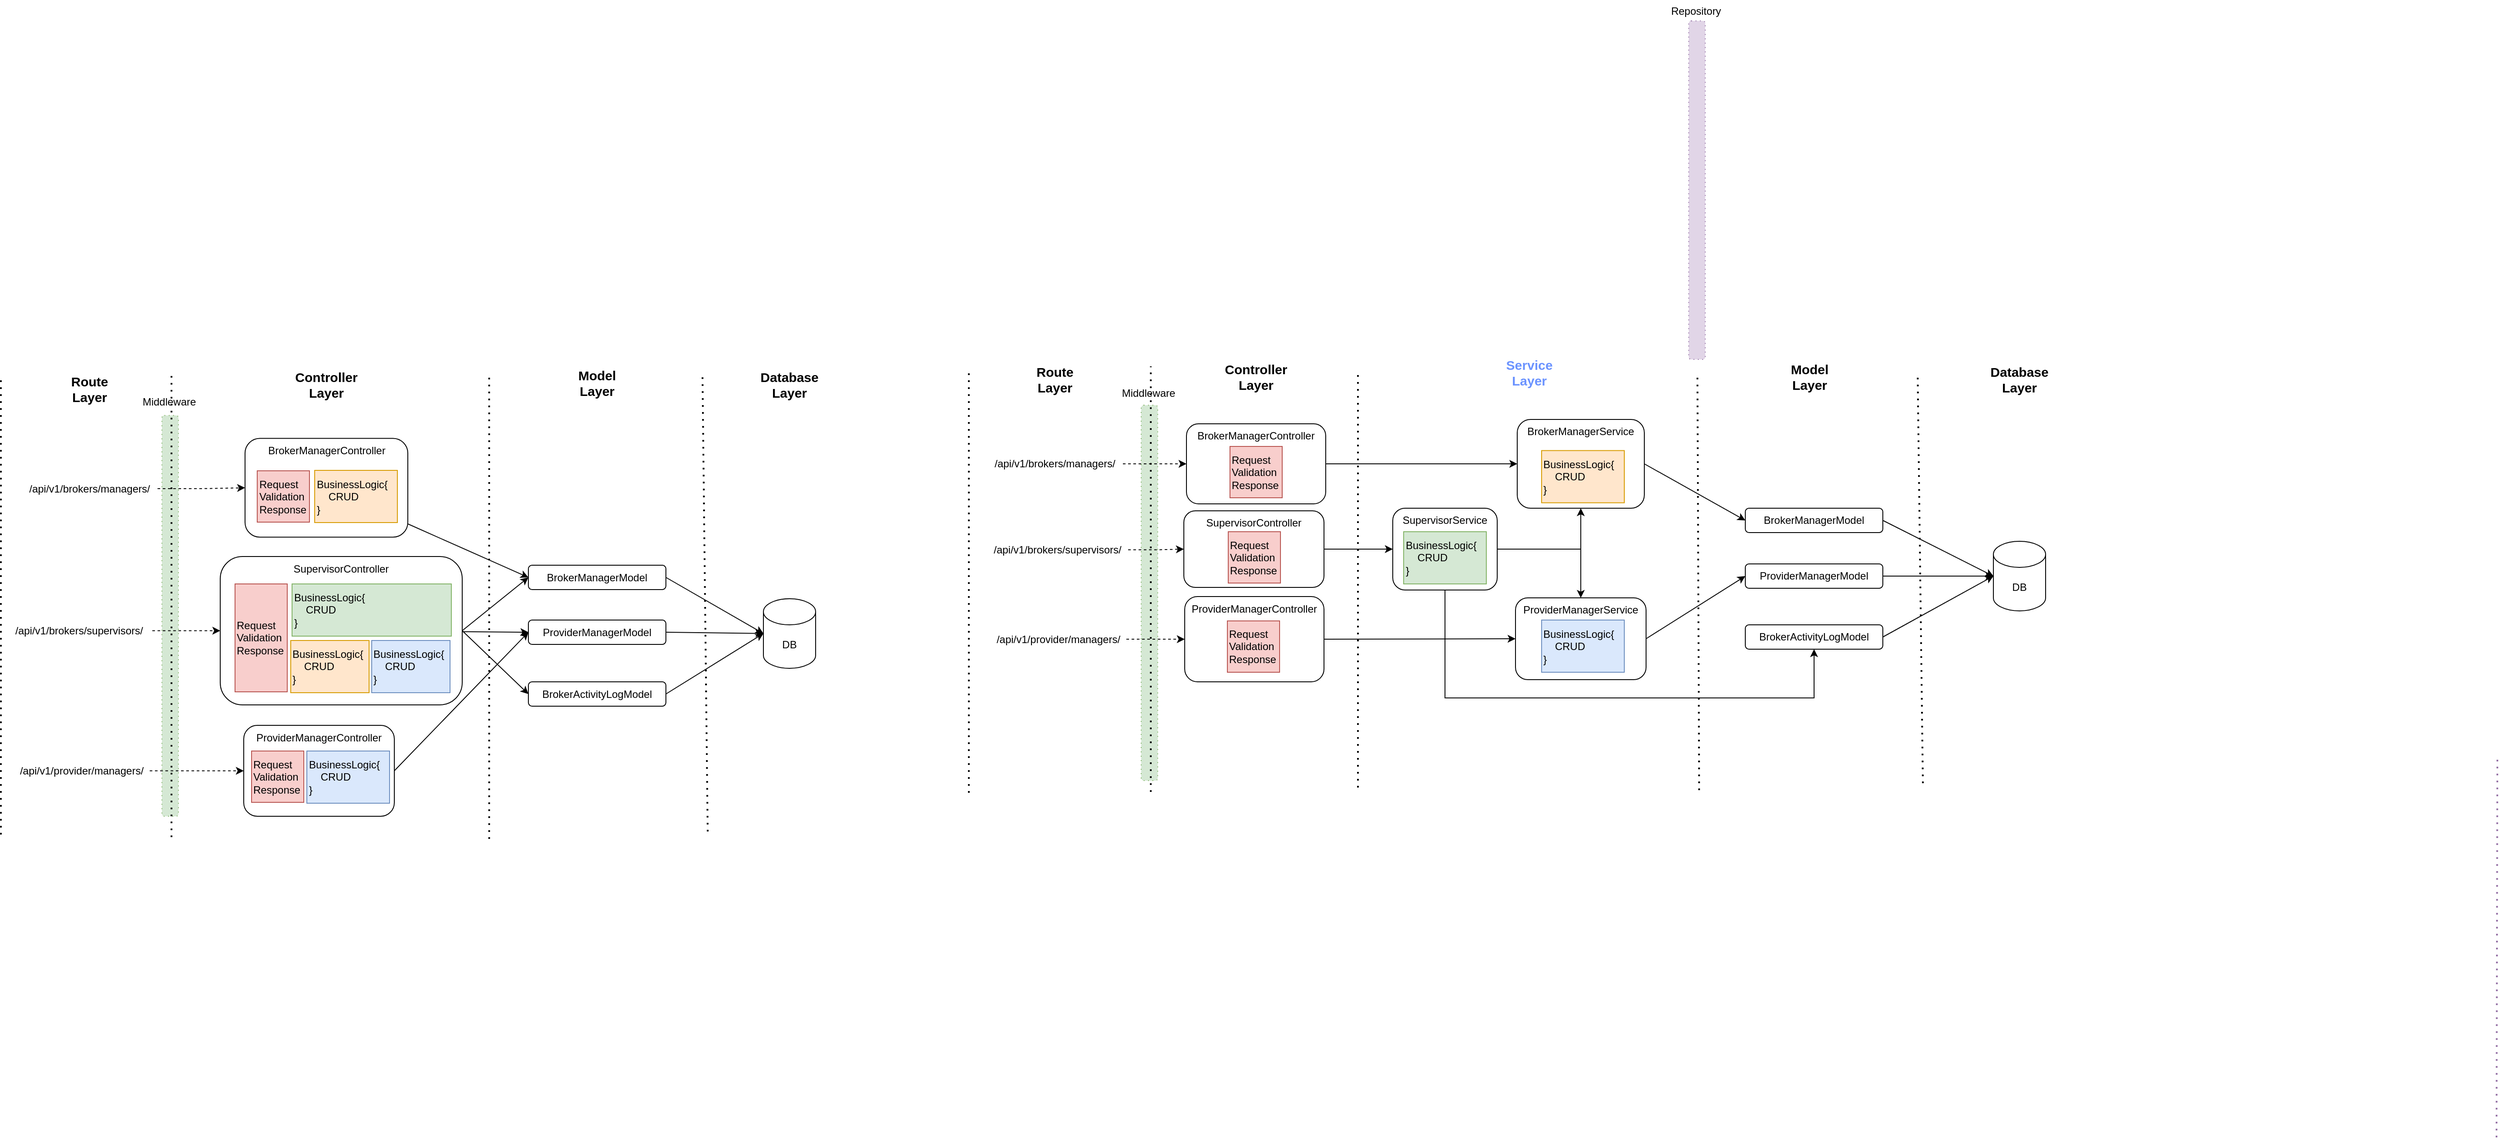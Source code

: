 <mxfile version="26.0.11">
  <diagram name="페이지-1" id="Y2dLASEYGfxgdQD2mr--">
    <mxGraphModel dx="3034" dy="2195" grid="0" gridSize="10" guides="1" tooltips="1" connect="1" arrows="1" fold="1" page="1" pageScale="1" pageWidth="1600" pageHeight="1400" background="none" math="0" shadow="0">
      <root>
        <mxCell id="0" />
        <mxCell id="1" parent="0" />
        <mxCell id="NHUCo9_RereNcycSFT4u-72" value="" style="group" vertex="1" connectable="0" parent="1">
          <mxGeometry x="253" y="111" width="77" height="458" as="geometry" />
        </mxCell>
        <mxCell id="NHUCo9_RereNcycSFT4u-73" value="" style="rounded=1;whiteSpace=wrap;html=1;fillColor=#d5e8d4;strokeColor=#82b366;labelBackgroundColor=none;dashed=1;dashPattern=1 4;" vertex="1" parent="NHUCo9_RereNcycSFT4u-72">
          <mxGeometry x="30" y="26.615" width="19" height="431.385" as="geometry" />
        </mxCell>
        <mxCell id="NHUCo9_RereNcycSFT4u-74" value="Middleware" style="text;html=1;align=center;verticalAlign=middle;resizable=0;points=[];autosize=1;strokeColor=none;fillColor=none;" vertex="1" parent="NHUCo9_RereNcycSFT4u-72">
          <mxGeometry x="-2" width="79" height="26" as="geometry" />
        </mxCell>
        <mxCell id="NHUCo9_RereNcycSFT4u-7" value="DB" style="shape=cylinder3;whiteSpace=wrap;html=1;boundedLbl=1;backgroundOutline=1;size=15;" vertex="1" parent="1">
          <mxGeometry x="1262" y="294" width="60" height="80" as="geometry" />
        </mxCell>
        <mxCell id="NHUCo9_RereNcycSFT4u-34" style="rounded=0;orthogonalLoop=1;jettySize=auto;html=1;edgeStyle=orthogonalEdgeStyle;entryX=0.5;entryY=1;entryDx=0;entryDy=0;" edge="1" parent="1" source="NHUCo9_RereNcycSFT4u-8" target="NHUCo9_RereNcycSFT4u-32">
          <mxGeometry relative="1" as="geometry" />
        </mxCell>
        <mxCell id="NHUCo9_RereNcycSFT4u-35" style="rounded=0;orthogonalLoop=1;jettySize=auto;html=1;edgeStyle=orthogonalEdgeStyle;entryX=0.5;entryY=0;entryDx=0;entryDy=0;" edge="1" parent="1" source="NHUCo9_RereNcycSFT4u-8" target="NHUCo9_RereNcycSFT4u-33">
          <mxGeometry relative="1" as="geometry" />
        </mxCell>
        <mxCell id="NHUCo9_RereNcycSFT4u-40" style="edgeStyle=orthogonalEdgeStyle;rounded=0;orthogonalLoop=1;jettySize=auto;html=1;entryX=0.5;entryY=1;entryDx=0;entryDy=0;" edge="1" parent="1" source="NHUCo9_RereNcycSFT4u-8" target="NHUCo9_RereNcycSFT4u-24">
          <mxGeometry relative="1" as="geometry">
            <Array as="points">
              <mxPoint x="632" y="474" />
              <mxPoint x="1056" y="474" />
            </Array>
          </mxGeometry>
        </mxCell>
        <mxCell id="NHUCo9_RereNcycSFT4u-8" value="SupervisorService" style="rounded=1;whiteSpace=wrap;html=1;verticalAlign=top;" vertex="1" parent="1">
          <mxGeometry x="572" y="256" width="120" height="94" as="geometry" />
        </mxCell>
        <mxCell id="NHUCo9_RereNcycSFT4u-11" value="" style="endArrow=none;dashed=1;html=1;dashPattern=1 3;strokeWidth=2;rounded=0;" edge="1" parent="1">
          <mxGeometry width="50" height="50" relative="1" as="geometry">
            <mxPoint x="85" y="583" as="sourcePoint" />
            <mxPoint x="85" y="98" as="targetPoint" />
          </mxGeometry>
        </mxCell>
        <mxCell id="NHUCo9_RereNcycSFT4u-14" value="" style="endArrow=none;dashed=1;html=1;dashPattern=1 3;strokeWidth=2;rounded=0;" edge="1" parent="1">
          <mxGeometry width="50" height="50" relative="1" as="geometry">
            <mxPoint x="532" y="577" as="sourcePoint" />
            <mxPoint x="532" y="97" as="targetPoint" />
          </mxGeometry>
        </mxCell>
        <mxCell id="NHUCo9_RereNcycSFT4u-17" value="" style="endArrow=none;dashed=1;html=1;dashPattern=1 3;strokeWidth=2;rounded=0;fillColor=#e1d5e7;strokeColor=#9673a6;" edge="1" parent="1">
          <mxGeometry width="50" height="50" relative="1" as="geometry">
            <mxPoint x="1840" y="979" as="sourcePoint" />
            <mxPoint x="1841" y="539" as="targetPoint" />
          </mxGeometry>
        </mxCell>
        <mxCell id="NHUCo9_RereNcycSFT4u-43" style="rounded=0;orthogonalLoop=1;jettySize=auto;html=1;entryX=0;entryY=0.5;entryDx=0;entryDy=0;entryPerimeter=0;exitX=1;exitY=0.5;exitDx=0;exitDy=0;" edge="1" parent="1" source="NHUCo9_RereNcycSFT4u-22" target="NHUCo9_RereNcycSFT4u-7">
          <mxGeometry relative="1" as="geometry" />
        </mxCell>
        <mxCell id="NHUCo9_RereNcycSFT4u-22" value="BrokerManagerModel" style="rounded=1;whiteSpace=wrap;html=1;" vertex="1" parent="1">
          <mxGeometry x="977" y="256" width="158" height="28" as="geometry" />
        </mxCell>
        <mxCell id="NHUCo9_RereNcycSFT4u-23" value="ProviderManagerModel" style="rounded=1;whiteSpace=wrap;html=1;" vertex="1" parent="1">
          <mxGeometry x="977" y="320" width="158" height="28" as="geometry" />
        </mxCell>
        <mxCell id="NHUCo9_RereNcycSFT4u-24" value="BrokerActivityLogModel" style="rounded=1;whiteSpace=wrap;html=1;" vertex="1" parent="1">
          <mxGeometry x="977" y="390" width="158" height="28" as="geometry" />
        </mxCell>
        <mxCell id="NHUCo9_RereNcycSFT4u-27" value="" style="endArrow=none;dashed=1;html=1;dashPattern=1 3;strokeWidth=2;rounded=0;" edge="1" parent="1">
          <mxGeometry width="50" height="50" relative="1" as="geometry">
            <mxPoint x="1181" y="572" as="sourcePoint" />
            <mxPoint x="1175" y="101" as="targetPoint" />
          </mxGeometry>
        </mxCell>
        <mxCell id="NHUCo9_RereNcycSFT4u-28" style="edgeStyle=orthogonalEdgeStyle;rounded=0;orthogonalLoop=1;jettySize=auto;html=1;exitX=0.5;exitY=1;exitDx=0;exitDy=0;" edge="1" parent="1">
          <mxGeometry relative="1" as="geometry">
            <mxPoint x="1048" y="161" as="sourcePoint" />
            <mxPoint x="1048" y="161" as="targetPoint" />
          </mxGeometry>
        </mxCell>
        <mxCell id="NHUCo9_RereNcycSFT4u-36" style="rounded=0;orthogonalLoop=1;jettySize=auto;html=1;entryX=0;entryY=0.5;entryDx=0;entryDy=0;exitX=1;exitY=0.5;exitDx=0;exitDy=0;" edge="1" parent="1" source="NHUCo9_RereNcycSFT4u-32" target="NHUCo9_RereNcycSFT4u-22">
          <mxGeometry relative="1" as="geometry" />
        </mxCell>
        <mxCell id="NHUCo9_RereNcycSFT4u-32" value="BrokerManagerService&lt;span style=&quot;color: rgba(0, 0, 0, 0); font-family: monospace; font-size: 0px; text-align: start; text-wrap-mode: nowrap;&quot;&gt;%3CmxGraphModel%3E%3Croot%3E%3CmxCell%20id%3D%220%22%2F%3E%3CmxCell%20id%3D%221%22%20parent%3D%220%22%2F%3E%3CmxCell%20id%3D%222%22%20value%3D%22SupervisorService%22%20style%3D%22rounded%3D1%3BwhiteSpace%3Dwrap%3Bhtml%3D1%3B%22%20vertex%3D%221%22%20parent%3D%221%22%3E%3CmxGeometry%20x%3D%22569%22%20y%3D%22289%22%20width%3D%22120%22%20height%3D%2260%22%20as%3D%22geometry%22%2F%3E%3C%2FmxCell%3E%3C%2Froot%3E%3C%2FmxGraphModel%3E&lt;/span&gt;" style="rounded=1;whiteSpace=wrap;html=1;verticalAlign=top;" vertex="1" parent="1">
          <mxGeometry x="715" y="154" width="146" height="102" as="geometry" />
        </mxCell>
        <mxCell id="NHUCo9_RereNcycSFT4u-37" style="rounded=0;orthogonalLoop=1;jettySize=auto;html=1;entryX=0;entryY=0.5;entryDx=0;entryDy=0;exitX=1;exitY=0.5;exitDx=0;exitDy=0;" edge="1" parent="1" source="NHUCo9_RereNcycSFT4u-33" target="NHUCo9_RereNcycSFT4u-23">
          <mxGeometry relative="1" as="geometry" />
        </mxCell>
        <mxCell id="NHUCo9_RereNcycSFT4u-33" value="ProviderManagerService" style="rounded=1;whiteSpace=wrap;html=1;verticalAlign=top;" vertex="1" parent="1">
          <mxGeometry x="713" y="359" width="150" height="94" as="geometry" />
        </mxCell>
        <mxCell id="NHUCo9_RereNcycSFT4u-41" style="rounded=0;orthogonalLoop=1;jettySize=auto;html=1;entryX=0;entryY=0.5;entryDx=0;entryDy=0;entryPerimeter=0;exitX=1;exitY=0.5;exitDx=0;exitDy=0;" edge="1" parent="1" source="NHUCo9_RereNcycSFT4u-24" target="NHUCo9_RereNcycSFT4u-7">
          <mxGeometry relative="1" as="geometry" />
        </mxCell>
        <mxCell id="NHUCo9_RereNcycSFT4u-42" style="edgeStyle=orthogonalEdgeStyle;rounded=0;orthogonalLoop=1;jettySize=auto;html=1;entryX=0;entryY=0.5;entryDx=0;entryDy=0;entryPerimeter=0;curved=1;" edge="1" parent="1" source="NHUCo9_RereNcycSFT4u-23" target="NHUCo9_RereNcycSFT4u-7">
          <mxGeometry relative="1" as="geometry" />
        </mxCell>
        <mxCell id="NHUCo9_RereNcycSFT4u-49" style="edgeStyle=orthogonalEdgeStyle;rounded=0;orthogonalLoop=1;jettySize=auto;html=1;curved=1;" edge="1" parent="1" source="NHUCo9_RereNcycSFT4u-46" target="NHUCo9_RereNcycSFT4u-8">
          <mxGeometry relative="1" as="geometry" />
        </mxCell>
        <mxCell id="NHUCo9_RereNcycSFT4u-46" value="SupervisorController" style="rounded=1;whiteSpace=wrap;html=1;verticalAlign=top;" vertex="1" parent="1">
          <mxGeometry x="332" y="259" width="161" height="88" as="geometry" />
        </mxCell>
        <mxCell id="NHUCo9_RereNcycSFT4u-50" style="rounded=0;orthogonalLoop=1;jettySize=auto;html=1;entryX=0;entryY=0.5;entryDx=0;entryDy=0;edgeStyle=orthogonalEdgeStyle;curved=1;" edge="1" parent="1" source="NHUCo9_RereNcycSFT4u-47" target="NHUCo9_RereNcycSFT4u-32">
          <mxGeometry relative="1" as="geometry" />
        </mxCell>
        <mxCell id="NHUCo9_RereNcycSFT4u-47" value="BrokerManagerController" style="rounded=1;whiteSpace=wrap;html=1;verticalAlign=top;" vertex="1" parent="1">
          <mxGeometry x="335" y="159" width="160" height="92" as="geometry" />
        </mxCell>
        <mxCell id="NHUCo9_RereNcycSFT4u-51" style="rounded=0;orthogonalLoop=1;jettySize=auto;html=1;entryX=0;entryY=0.5;entryDx=0;entryDy=0;edgeStyle=orthogonalEdgeStyle;curved=1;" edge="1" parent="1" source="NHUCo9_RereNcycSFT4u-48" target="NHUCo9_RereNcycSFT4u-33">
          <mxGeometry relative="1" as="geometry" />
        </mxCell>
        <mxCell id="NHUCo9_RereNcycSFT4u-48" value="ProviderManagerController" style="rounded=1;whiteSpace=wrap;html=1;verticalAlign=top;" vertex="1" parent="1">
          <mxGeometry x="333" y="357.5" width="160" height="98" as="geometry" />
        </mxCell>
        <mxCell id="NHUCo9_RereNcycSFT4u-62" style="edgeStyle=orthogonalEdgeStyle;rounded=0;orthogonalLoop=1;jettySize=auto;html=1;entryX=0;entryY=0.5;entryDx=0;entryDy=0;dashed=1;" edge="1" parent="1" source="NHUCo9_RereNcycSFT4u-57" target="NHUCo9_RereNcycSFT4u-48">
          <mxGeometry relative="1" as="geometry" />
        </mxCell>
        <mxCell id="NHUCo9_RereNcycSFT4u-57" value="/api/v1/provider/managers/" style="text;html=1;align=center;verticalAlign=middle;whiteSpace=wrap;rounded=0;" vertex="1" parent="1">
          <mxGeometry x="110" y="392" width="156" height="29" as="geometry" />
        </mxCell>
        <mxCell id="NHUCo9_RereNcycSFT4u-60" style="edgeStyle=orthogonalEdgeStyle;rounded=0;orthogonalLoop=1;jettySize=auto;html=1;dashed=1;" edge="1" parent="1" source="NHUCo9_RereNcycSFT4u-58" target="NHUCo9_RereNcycSFT4u-47">
          <mxGeometry relative="1" as="geometry" />
        </mxCell>
        <mxCell id="NHUCo9_RereNcycSFT4u-58" value="/api/v1/brokers/managers/" style="text;html=1;align=center;verticalAlign=middle;whiteSpace=wrap;rounded=0;" vertex="1" parent="1">
          <mxGeometry x="106" y="190.5" width="156" height="29" as="geometry" />
        </mxCell>
        <mxCell id="NHUCo9_RereNcycSFT4u-61" style="edgeStyle=orthogonalEdgeStyle;rounded=0;orthogonalLoop=1;jettySize=auto;html=1;entryX=0;entryY=0.5;entryDx=0;entryDy=0;dashed=1;" edge="1" parent="1" source="NHUCo9_RereNcycSFT4u-59" target="NHUCo9_RereNcycSFT4u-46">
          <mxGeometry relative="1" as="geometry" />
        </mxCell>
        <mxCell id="NHUCo9_RereNcycSFT4u-59" value="/api/v1/brokers/supervisors/" style="text;html=1;align=center;verticalAlign=middle;whiteSpace=wrap;rounded=0;" vertex="1" parent="1">
          <mxGeometry x="106" y="289.25" width="162" height="29" as="geometry" />
        </mxCell>
        <mxCell id="NHUCo9_RereNcycSFT4u-65" value="" style="endArrow=none;dashed=1;html=1;dashPattern=1 3;strokeWidth=2;rounded=0;" edge="1" parent="1">
          <mxGeometry width="50" height="50" relative="1" as="geometry">
            <mxPoint x="924" y="580" as="sourcePoint" />
            <mxPoint x="922" y="102" as="targetPoint" />
          </mxGeometry>
        </mxCell>
        <mxCell id="NHUCo9_RereNcycSFT4u-70" value="" style="group" vertex="1" connectable="0" parent="1">
          <mxGeometry x="882" y="-328" width="75" height="413" as="geometry" />
        </mxCell>
        <mxCell id="NHUCo9_RereNcycSFT4u-53" value="" style="rounded=1;whiteSpace=wrap;html=1;fillColor=#e1d5e7;strokeColor=#9673a6;labelBackgroundColor=none;dashed=1;dashPattern=1 4;" vertex="1" parent="NHUCo9_RereNcycSFT4u-70">
          <mxGeometry x="30" y="24" width="19" height="389" as="geometry" />
        </mxCell>
        <mxCell id="NHUCo9_RereNcycSFT4u-68" value="Repository" style="text;html=1;align=center;verticalAlign=middle;resizable=0;points=[];autosize=1;strokeColor=none;fillColor=none;" vertex="1" parent="NHUCo9_RereNcycSFT4u-70">
          <mxGeometry width="75" height="26" as="geometry" />
        </mxCell>
        <mxCell id="NHUCo9_RereNcycSFT4u-71" value="" style="endArrow=none;dashed=1;html=1;dashPattern=1 3;strokeWidth=2;rounded=0;" edge="1" parent="1">
          <mxGeometry width="50" height="50" relative="1" as="geometry">
            <mxPoint x="294" y="582" as="sourcePoint" />
            <mxPoint x="294" y="93" as="targetPoint" />
          </mxGeometry>
        </mxCell>
        <mxCell id="NHUCo9_RereNcycSFT4u-75" value="" style="group" vertex="1" connectable="0" parent="1">
          <mxGeometry x="-872" y="121" width="77" height="489" as="geometry" />
        </mxCell>
        <mxCell id="NHUCo9_RereNcycSFT4u-76" value="" style="rounded=1;whiteSpace=wrap;html=1;fillColor=#d5e8d4;strokeColor=#82b366;labelBackgroundColor=none;dashed=1;dashPattern=1 4;" vertex="1" parent="NHUCo9_RereNcycSFT4u-75">
          <mxGeometry x="30" y="28.416" width="19" height="460.584" as="geometry" />
        </mxCell>
        <mxCell id="NHUCo9_RereNcycSFT4u-77" value="Middleware" style="text;html=1;align=center;verticalAlign=middle;resizable=0;points=[];autosize=1;strokeColor=none;fillColor=none;" vertex="1" parent="NHUCo9_RereNcycSFT4u-75">
          <mxGeometry x="-2" width="79" height="26" as="geometry" />
        </mxCell>
        <mxCell id="NHUCo9_RereNcycSFT4u-78" value="DB" style="shape=cylinder3;whiteSpace=wrap;html=1;boundedLbl=1;backgroundOutline=1;size=15;" vertex="1" parent="1">
          <mxGeometry x="-151" y="360" width="60" height="80" as="geometry" />
        </mxCell>
        <mxCell id="NHUCo9_RereNcycSFT4u-83" value="" style="endArrow=none;dashed=1;html=1;dashPattern=1 3;strokeWidth=2;rounded=0;" edge="1" parent="1">
          <mxGeometry width="50" height="50" relative="1" as="geometry">
            <mxPoint x="-1027" y="631" as="sourcePoint" />
            <mxPoint x="-1027" y="106" as="targetPoint" />
          </mxGeometry>
        </mxCell>
        <mxCell id="NHUCo9_RereNcycSFT4u-84" value="Route&lt;br&gt;Layer" style="text;html=1;align=center;verticalAlign=middle;whiteSpace=wrap;rounded=0;fontStyle=1;fontSize=15;" vertex="1" parent="1">
          <mxGeometry x="-955" y="104" width="60" height="30" as="geometry" />
        </mxCell>
        <mxCell id="NHUCo9_RereNcycSFT4u-85" value="" style="endArrow=none;dashed=1;html=1;dashPattern=1 3;strokeWidth=2;rounded=0;" edge="1" parent="1">
          <mxGeometry width="50" height="50" relative="1" as="geometry">
            <mxPoint x="-466" y="636" as="sourcePoint" />
            <mxPoint x="-466" y="103" as="targetPoint" />
          </mxGeometry>
        </mxCell>
        <mxCell id="NHUCo9_RereNcycSFT4u-86" value="Controller Layer" style="text;html=1;align=center;verticalAlign=middle;whiteSpace=wrap;rounded=0;fontStyle=1;fontSize=15;" vertex="1" parent="1">
          <mxGeometry x="-686" y="99" width="66" height="30" as="geometry" />
        </mxCell>
        <mxCell id="NHUCo9_RereNcycSFT4u-88" value="Model&lt;div&gt;Layer&lt;/div&gt;" style="text;html=1;align=center;verticalAlign=middle;whiteSpace=wrap;rounded=0;fontStyle=1;fontSize=15;" vertex="1" parent="1">
          <mxGeometry x="-375" y="97" width="66" height="30" as="geometry" />
        </mxCell>
        <mxCell id="NHUCo9_RereNcycSFT4u-89" style="rounded=0;orthogonalLoop=1;jettySize=auto;html=1;entryX=0;entryY=0.5;entryDx=0;entryDy=0;entryPerimeter=0;exitX=1;exitY=0.5;exitDx=0;exitDy=0;" edge="1" parent="1" source="NHUCo9_RereNcycSFT4u-90" target="NHUCo9_RereNcycSFT4u-78">
          <mxGeometry relative="1" as="geometry" />
        </mxCell>
        <mxCell id="NHUCo9_RereNcycSFT4u-90" value="BrokerManagerModel" style="rounded=1;whiteSpace=wrap;html=1;" vertex="1" parent="1">
          <mxGeometry x="-421" y="321.5" width="158" height="28" as="geometry" />
        </mxCell>
        <mxCell id="NHUCo9_RereNcycSFT4u-91" value="ProviderManagerModel" style="rounded=1;whiteSpace=wrap;html=1;" vertex="1" parent="1">
          <mxGeometry x="-421" y="384.5" width="158" height="28" as="geometry" />
        </mxCell>
        <mxCell id="NHUCo9_RereNcycSFT4u-92" value="BrokerActivityLogModel" style="rounded=1;whiteSpace=wrap;html=1;" vertex="1" parent="1">
          <mxGeometry x="-421" y="455.5" width="158" height="28" as="geometry" />
        </mxCell>
        <mxCell id="NHUCo9_RereNcycSFT4u-93" value="" style="endArrow=none;dashed=1;html=1;dashPattern=1 3;strokeWidth=2;rounded=0;" edge="1" parent="1">
          <mxGeometry width="50" height="50" relative="1" as="geometry">
            <mxPoint x="-215" y="627.5" as="sourcePoint" />
            <mxPoint x="-221" y="101.5" as="targetPoint" />
          </mxGeometry>
        </mxCell>
        <mxCell id="NHUCo9_RereNcycSFT4u-94" style="edgeStyle=orthogonalEdgeStyle;rounded=0;orthogonalLoop=1;jettySize=auto;html=1;exitX=0.5;exitY=1;exitDx=0;exitDy=0;" edge="1" parent="1" source="NHUCo9_RereNcycSFT4u-88" target="NHUCo9_RereNcycSFT4u-88">
          <mxGeometry relative="1" as="geometry" />
        </mxCell>
        <mxCell id="NHUCo9_RereNcycSFT4u-95" style="rounded=0;orthogonalLoop=1;jettySize=auto;html=1;entryX=0;entryY=0.5;entryDx=0;entryDy=0;" edge="1" parent="1" source="NHUCo9_RereNcycSFT4u-104" target="NHUCo9_RereNcycSFT4u-90">
          <mxGeometry relative="1" as="geometry">
            <mxPoint x="-580" y="234" as="sourcePoint" />
          </mxGeometry>
        </mxCell>
        <mxCell id="NHUCo9_RereNcycSFT4u-97" style="rounded=0;orthogonalLoop=1;jettySize=auto;html=1;entryX=0;entryY=0.5;entryDx=0;entryDy=0;exitX=1;exitY=0.5;exitDx=0;exitDy=0;" edge="1" parent="1" source="NHUCo9_RereNcycSFT4u-106" target="NHUCo9_RereNcycSFT4u-91">
          <mxGeometry relative="1" as="geometry">
            <mxPoint x="-580" y="383" as="sourcePoint" />
          </mxGeometry>
        </mxCell>
        <mxCell id="NHUCo9_RereNcycSFT4u-99" style="rounded=0;orthogonalLoop=1;jettySize=auto;html=1;entryX=0;entryY=0.5;entryDx=0;entryDy=0;entryPerimeter=0;exitX=1;exitY=0.5;exitDx=0;exitDy=0;" edge="1" parent="1" source="NHUCo9_RereNcycSFT4u-92" target="NHUCo9_RereNcycSFT4u-78">
          <mxGeometry relative="1" as="geometry" />
        </mxCell>
        <mxCell id="NHUCo9_RereNcycSFT4u-100" style="rounded=0;orthogonalLoop=1;jettySize=auto;html=1;entryX=0;entryY=0.5;entryDx=0;entryDy=0;entryPerimeter=0;exitX=1;exitY=0.5;exitDx=0;exitDy=0;" edge="1" parent="1" source="NHUCo9_RereNcycSFT4u-91" target="NHUCo9_RereNcycSFT4u-78">
          <mxGeometry relative="1" as="geometry" />
        </mxCell>
        <mxCell id="NHUCo9_RereNcycSFT4u-117" style="rounded=0;orthogonalLoop=1;jettySize=auto;html=1;entryX=0;entryY=0.5;entryDx=0;entryDy=0;" edge="1" parent="1" source="NHUCo9_RereNcycSFT4u-102" target="NHUCo9_RereNcycSFT4u-91">
          <mxGeometry relative="1" as="geometry" />
        </mxCell>
        <mxCell id="NHUCo9_RereNcycSFT4u-119" style="rounded=0;orthogonalLoop=1;jettySize=auto;html=1;entryX=0;entryY=0.5;entryDx=0;entryDy=0;exitX=1;exitY=0.5;exitDx=0;exitDy=0;" edge="1" parent="1" source="NHUCo9_RereNcycSFT4u-102" target="NHUCo9_RereNcycSFT4u-92">
          <mxGeometry relative="1" as="geometry" />
        </mxCell>
        <mxCell id="NHUCo9_RereNcycSFT4u-120" style="rounded=0;orthogonalLoop=1;jettySize=auto;html=1;entryX=0;entryY=0.5;entryDx=0;entryDy=0;exitX=1;exitY=0.5;exitDx=0;exitDy=0;" edge="1" parent="1" source="NHUCo9_RereNcycSFT4u-102" target="NHUCo9_RereNcycSFT4u-90">
          <mxGeometry relative="1" as="geometry" />
        </mxCell>
        <mxCell id="NHUCo9_RereNcycSFT4u-102" value="SupervisorController" style="rounded=1;whiteSpace=wrap;html=1;verticalAlign=top;" vertex="1" parent="1">
          <mxGeometry x="-775" y="311.5" width="278" height="170.5" as="geometry" />
        </mxCell>
        <mxCell id="NHUCo9_RereNcycSFT4u-104" value="BrokerManagerController" style="rounded=1;whiteSpace=wrap;html=1;verticalAlign=top;" vertex="1" parent="1">
          <mxGeometry x="-746.5" y="175.75" width="187" height="113.5" as="geometry" />
        </mxCell>
        <mxCell id="NHUCo9_RereNcycSFT4u-106" value="&lt;div&gt;&lt;span style=&quot;background-color: transparent; color: light-dark(rgb(0, 0, 0), rgb(255, 255, 255));&quot;&gt;ProviderManagerController&lt;/span&gt;&lt;/div&gt;" style="rounded=1;whiteSpace=wrap;html=1;verticalAlign=top;" vertex="1" parent="1">
          <mxGeometry x="-748" y="505.5" width="173" height="104.5" as="geometry" />
        </mxCell>
        <mxCell id="NHUCo9_RereNcycSFT4u-107" style="edgeStyle=orthogonalEdgeStyle;rounded=0;orthogonalLoop=1;jettySize=auto;html=1;entryX=0;entryY=0.5;entryDx=0;entryDy=0;dashed=1;" edge="1" parent="1" source="NHUCo9_RereNcycSFT4u-108" target="NHUCo9_RereNcycSFT4u-106">
          <mxGeometry relative="1" as="geometry" />
        </mxCell>
        <mxCell id="NHUCo9_RereNcycSFT4u-108" value="/api/v1/provider/managers/" style="text;html=1;align=center;verticalAlign=middle;whiteSpace=wrap;rounded=0;" vertex="1" parent="1">
          <mxGeometry x="-1012" y="543.25" width="156" height="29" as="geometry" />
        </mxCell>
        <mxCell id="NHUCo9_RereNcycSFT4u-109" style="edgeStyle=orthogonalEdgeStyle;rounded=0;orthogonalLoop=1;jettySize=auto;html=1;dashed=1;" edge="1" parent="1" source="NHUCo9_RereNcycSFT4u-110" target="NHUCo9_RereNcycSFT4u-104">
          <mxGeometry relative="1" as="geometry" />
        </mxCell>
        <mxCell id="NHUCo9_RereNcycSFT4u-110" value="/api/v1/brokers/managers/" style="text;html=1;align=center;verticalAlign=middle;whiteSpace=wrap;rounded=0;" vertex="1" parent="1">
          <mxGeometry x="-1003" y="219" width="156" height="29" as="geometry" />
        </mxCell>
        <mxCell id="NHUCo9_RereNcycSFT4u-111" style="edgeStyle=orthogonalEdgeStyle;rounded=0;orthogonalLoop=1;jettySize=auto;html=1;entryX=0;entryY=0.5;entryDx=0;entryDy=0;dashed=1;" edge="1" parent="1" source="NHUCo9_RereNcycSFT4u-112" target="NHUCo9_RereNcycSFT4u-102">
          <mxGeometry relative="1" as="geometry">
            <mxPoint x="-824" y="396.75" as="targetPoint" />
          </mxGeometry>
        </mxCell>
        <mxCell id="NHUCo9_RereNcycSFT4u-112" value="/api/v1/brokers/supervisors/" style="text;html=1;align=center;verticalAlign=middle;whiteSpace=wrap;rounded=0;" vertex="1" parent="1">
          <mxGeometry x="-1021" y="382.25" width="168" height="29" as="geometry" />
        </mxCell>
        <mxCell id="NHUCo9_RereNcycSFT4u-114" value="" style="endArrow=none;dashed=1;html=1;dashPattern=1 3;strokeWidth=2;rounded=0;" edge="1" parent="1">
          <mxGeometry width="50" height="50" relative="1" as="geometry">
            <mxPoint x="-831" y="634" as="sourcePoint" />
            <mxPoint x="-831" y="103" as="targetPoint" />
          </mxGeometry>
        </mxCell>
        <mxCell id="NHUCo9_RereNcycSFT4u-122" value="&lt;div&gt;BusinessLogic{&lt;br&gt;&lt;span style=&quot;background-color: transparent; color: light-dark(rgb(0, 0, 0), rgb(255, 255, 255));&quot;&gt;&amp;nbsp; &amp;nbsp; CRUD&lt;br&gt;}&lt;/span&gt;&lt;/div&gt;" style="text;html=1;align=left;verticalAlign=middle;whiteSpace=wrap;rounded=0;fillColor=#dae8fc;strokeColor=#6c8ebf;" vertex="1" parent="1">
          <mxGeometry x="-675.5" y="535" width="95" height="60" as="geometry" />
        </mxCell>
        <mxCell id="NHUCo9_RereNcycSFT4u-125" value="&lt;div&gt;BusinessLogic{&lt;br&gt;&lt;span style=&quot;background-color: transparent; color: light-dark(rgb(0, 0, 0), rgb(255, 255, 255));&quot;&gt;&amp;nbsp; &amp;nbsp; CRUD&lt;br&gt;}&lt;/span&gt;&lt;/div&gt;" style="text;html=1;align=left;verticalAlign=middle;whiteSpace=wrap;rounded=0;fillColor=#ffe6cc;strokeColor=#d79b00;" vertex="1" parent="1">
          <mxGeometry x="-694" y="408" width="90" height="60" as="geometry" />
        </mxCell>
        <mxCell id="NHUCo9_RereNcycSFT4u-126" value="&lt;div&gt;BusinessLogic{&lt;br&gt;&lt;span style=&quot;background-color: transparent; color: light-dark(rgb(0, 0, 0), rgb(255, 255, 255));&quot;&gt;&amp;nbsp; &amp;nbsp; CRUD&lt;br&gt;}&lt;/span&gt;&lt;/div&gt;" style="text;html=1;align=left;verticalAlign=middle;whiteSpace=wrap;rounded=0;fillColor=#ffe6cc;strokeColor=#d79b00;" vertex="1" parent="1">
          <mxGeometry x="-666.5" y="212.5" width="95" height="60" as="geometry" />
        </mxCell>
        <mxCell id="NHUCo9_RereNcycSFT4u-127" value="&lt;div&gt;BusinessLogic{&lt;br&gt;&lt;span style=&quot;background-color: transparent; color: light-dark(rgb(0, 0, 0), rgb(255, 255, 255));&quot;&gt;&amp;nbsp; &amp;nbsp; CRUD&lt;br&gt;}&lt;/span&gt;&lt;/div&gt;" style="text;html=1;align=left;verticalAlign=middle;whiteSpace=wrap;rounded=0;fillColor=#dae8fc;strokeColor=#6c8ebf;" vertex="1" parent="1">
          <mxGeometry x="-601" y="408" width="90" height="60" as="geometry" />
        </mxCell>
        <mxCell id="NHUCo9_RereNcycSFT4u-129" value="&lt;div&gt;BusinessLogic{&lt;br&gt;&lt;span style=&quot;background-color: transparent; color: light-dark(rgb(0, 0, 0), rgb(255, 255, 255));&quot;&gt;&amp;nbsp; &amp;nbsp; CRUD&lt;br&gt;}&lt;/span&gt;&lt;/div&gt;" style="text;html=1;align=left;verticalAlign=middle;whiteSpace=wrap;rounded=0;fillColor=#ffe6cc;strokeColor=#d79b00;" vertex="1" parent="1">
          <mxGeometry x="743" y="189.75" width="95" height="60" as="geometry" />
        </mxCell>
        <mxCell id="NHUCo9_RereNcycSFT4u-130" value="&lt;div&gt;BusinessLogic{&lt;br&gt;&lt;span style=&quot;background-color: transparent; color: light-dark(rgb(0, 0, 0), rgb(255, 255, 255));&quot;&gt;&amp;nbsp; &amp;nbsp; CRUD&lt;br&gt;}&lt;/span&gt;&lt;/div&gt;" style="text;html=1;align=left;verticalAlign=middle;whiteSpace=wrap;rounded=0;fillColor=#dae8fc;strokeColor=#6c8ebf;" vertex="1" parent="1">
          <mxGeometry x="743" y="384.5" width="95" height="60" as="geometry" />
        </mxCell>
        <mxCell id="NHUCo9_RereNcycSFT4u-131" value="&lt;div&gt;BusinessLogic{&lt;br&gt;&lt;span style=&quot;background-color: transparent; color: light-dark(rgb(0, 0, 0), rgb(255, 255, 255));&quot;&gt;&amp;nbsp; &amp;nbsp; CRUD&lt;br&gt;}&lt;/span&gt;&lt;/div&gt;" style="text;html=1;align=left;verticalAlign=middle;whiteSpace=wrap;rounded=0;fillColor=#d5e8d4;strokeColor=#82b366;" vertex="1" parent="1">
          <mxGeometry x="-692.5" y="343" width="183" height="60" as="geometry" />
        </mxCell>
        <mxCell id="NHUCo9_RereNcycSFT4u-132" value="&lt;div&gt;BusinessLogic{&lt;br&gt;&lt;span style=&quot;background-color: transparent; color: light-dark(rgb(0, 0, 0), rgb(255, 255, 255));&quot;&gt;&amp;nbsp; &amp;nbsp; CRUD&lt;br&gt;}&lt;/span&gt;&lt;/div&gt;" style="text;html=1;align=left;verticalAlign=middle;whiteSpace=wrap;rounded=0;fillColor=#d5e8d4;strokeColor=#82b366;" vertex="1" parent="1">
          <mxGeometry x="584.5" y="283" width="95" height="60" as="geometry" />
        </mxCell>
        <mxCell id="NHUCo9_RereNcycSFT4u-133" value="Database&lt;br&gt;Layer" style="text;html=1;align=center;verticalAlign=middle;whiteSpace=wrap;rounded=0;fontStyle=1;fontSize=15;" vertex="1" parent="1">
          <mxGeometry x="-154" y="99" width="66" height="30" as="geometry" />
        </mxCell>
        <mxCell id="NHUCo9_RereNcycSFT4u-134" value="Route&lt;br&gt;Layer" style="text;html=1;align=center;verticalAlign=middle;whiteSpace=wrap;rounded=0;fontStyle=1;fontSize=15;" vertex="1" parent="1">
          <mxGeometry x="154" y="93" width="60" height="30" as="geometry" />
        </mxCell>
        <mxCell id="NHUCo9_RereNcycSFT4u-135" value="Controller Layer" style="text;html=1;align=center;verticalAlign=middle;whiteSpace=wrap;rounded=0;fontStyle=1;fontSize=15;" vertex="1" parent="1">
          <mxGeometry x="382" y="90" width="66" height="30" as="geometry" />
        </mxCell>
        <mxCell id="NHUCo9_RereNcycSFT4u-136" value="Model&lt;div&gt;Layer&lt;/div&gt;" style="text;html=1;align=center;verticalAlign=middle;whiteSpace=wrap;rounded=0;fontStyle=1;fontSize=15;" vertex="1" parent="1">
          <mxGeometry x="1018" y="90" width="66" height="30" as="geometry" />
        </mxCell>
        <mxCell id="NHUCo9_RereNcycSFT4u-137" value="Database&lt;br&gt;Layer" style="text;html=1;align=center;verticalAlign=middle;whiteSpace=wrap;rounded=0;fontStyle=1;fontSize=15;" vertex="1" parent="1">
          <mxGeometry x="1259" y="93" width="66" height="30" as="geometry" />
        </mxCell>
        <mxCell id="NHUCo9_RereNcycSFT4u-139" value="Service&lt;br&gt;&lt;div&gt;Layer&lt;/div&gt;" style="text;html=1;align=center;verticalAlign=middle;whiteSpace=wrap;rounded=0;fontStyle=1;fontSize=15;fontColor=#6B93FF;" vertex="1" parent="1">
          <mxGeometry x="696" y="85" width="66" height="30" as="geometry" />
        </mxCell>
        <mxCell id="NHUCo9_RereNcycSFT4u-141" value="&lt;div&gt;Request&lt;br&gt;Validation&lt;br&gt;Response&lt;/div&gt;" style="text;html=1;align=left;verticalAlign=middle;whiteSpace=wrap;rounded=0;fillColor=#f8cecc;strokeColor=#b85450;" vertex="1" parent="1">
          <mxGeometry x="-732.5" y="213" width="60" height="59" as="geometry" />
        </mxCell>
        <mxCell id="NHUCo9_RereNcycSFT4u-142" value="&lt;div&gt;Request&lt;br&gt;Validation&lt;br&gt;Response&lt;/div&gt;" style="text;html=1;align=left;verticalAlign=middle;whiteSpace=wrap;rounded=0;fillColor=#f8cecc;strokeColor=#b85450;" vertex="1" parent="1">
          <mxGeometry x="-739" y="535" width="60" height="59" as="geometry" />
        </mxCell>
        <mxCell id="NHUCo9_RereNcycSFT4u-143" value="&lt;div&gt;Request&lt;br&gt;Validation&lt;br&gt;Response&lt;/div&gt;" style="text;html=1;align=left;verticalAlign=middle;whiteSpace=wrap;rounded=0;fillColor=#f8cecc;strokeColor=#b85450;" vertex="1" parent="1">
          <mxGeometry x="-758" y="343" width="60" height="124" as="geometry" />
        </mxCell>
        <mxCell id="NHUCo9_RereNcycSFT4u-145" value="&lt;div&gt;Request&lt;br&gt;Validation&lt;br&gt;Response&lt;/div&gt;" style="text;html=1;align=left;verticalAlign=middle;whiteSpace=wrap;rounded=0;fillColor=#f8cecc;strokeColor=#b85450;" vertex="1" parent="1">
          <mxGeometry x="382" y="385.5" width="60" height="59" as="geometry" />
        </mxCell>
        <mxCell id="NHUCo9_RereNcycSFT4u-147" value="&lt;div&gt;Request&lt;br&gt;Validation&lt;br&gt;Response&lt;/div&gt;" style="text;html=1;align=left;verticalAlign=middle;whiteSpace=wrap;rounded=0;fillColor=#f8cecc;strokeColor=#b85450;" vertex="1" parent="1">
          <mxGeometry x="383" y="283" width="60" height="59" as="geometry" />
        </mxCell>
        <mxCell id="NHUCo9_RereNcycSFT4u-148" value="&lt;div&gt;Request&lt;br&gt;Validation&lt;br&gt;Response&lt;/div&gt;" style="text;html=1;align=left;verticalAlign=middle;whiteSpace=wrap;rounded=0;fillColor=#f8cecc;strokeColor=#b85450;" vertex="1" parent="1">
          <mxGeometry x="385" y="185" width="60" height="59" as="geometry" />
        </mxCell>
      </root>
    </mxGraphModel>
  </diagram>
</mxfile>
